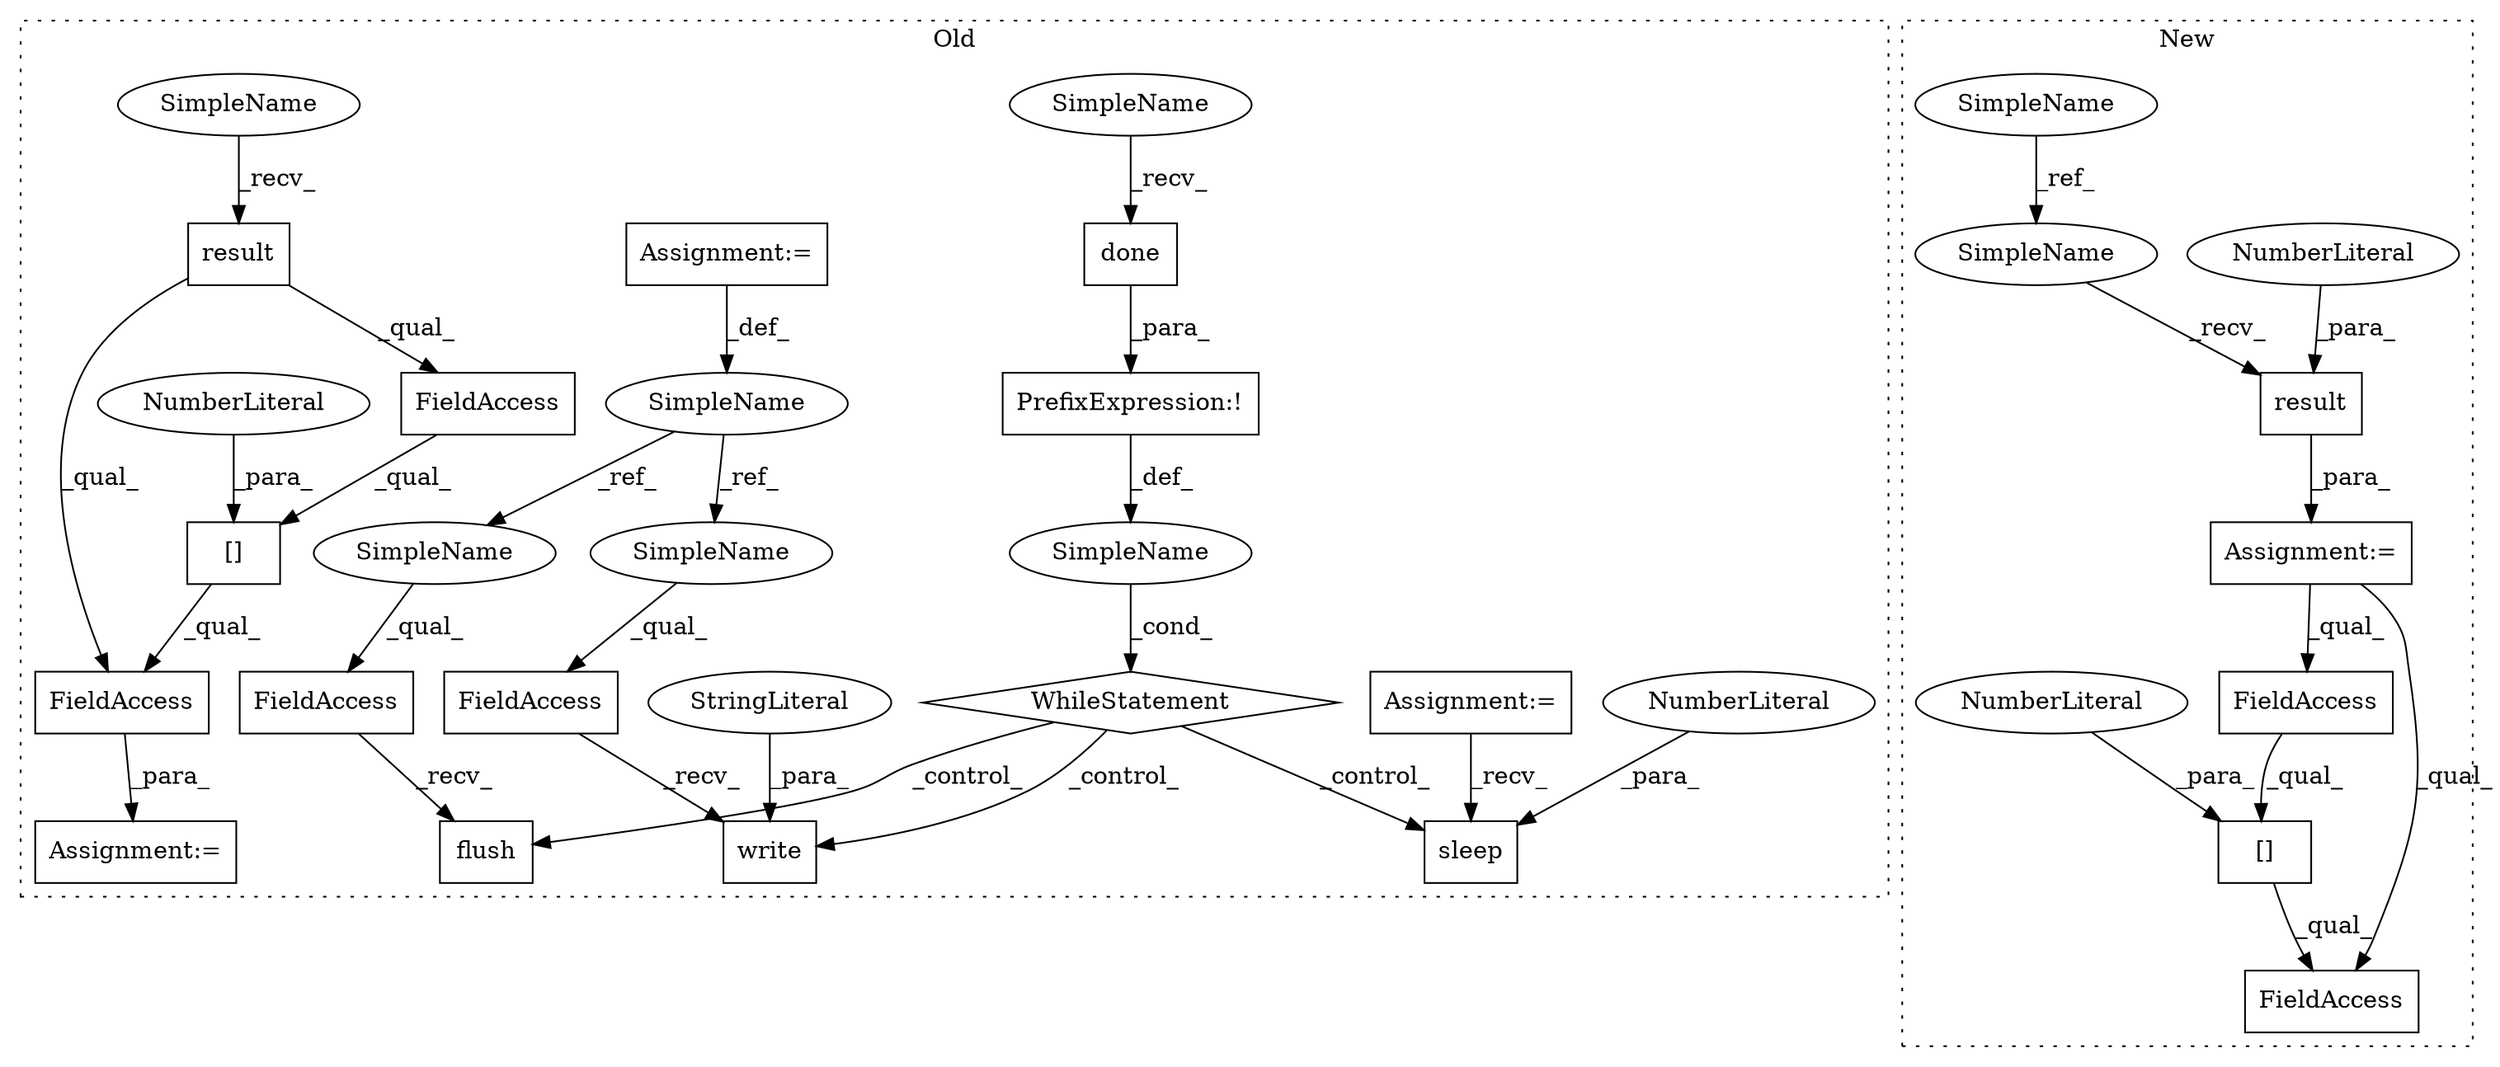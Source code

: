 digraph G {
subgraph cluster0 {
1 [label="flush" a="32" s="11966" l="7" shape="box"];
3 [label="PrefixExpression:!" a="38" s="11899" l="1" shape="box"];
4 [label="sleep" a="32" s="11986,11994" l="6,1" shape="box"];
6 [label="NumberLiteral" a="34" s="11992" l="2" shape="ellipse"];
8 [label="FieldAccess" a="22" s="11955" l="10" shape="box"];
9 [label="SimpleName" a="42" s="" l="" shape="ellipse"];
10 [label="done" a="32" s="11910" l="6" shape="box"];
12 [label="result" a="32" s="12060" l="8" shape="box"];
13 [label="FieldAccess" a="22" s="12050" l="37" shape="box"];
15 [label="write" a="32" s="11937,11946" l="6,1" shape="box"];
16 [label="FieldAccess" a="22" s="11926" l="10" shape="box"];
17 [label="WhileStatement" a="61" s="11892,11916" l="7,2" shape="diamond"];
18 [label="StringLiteral" a="45" s="11943" l="3" shape="ellipse"];
19 [label="Assignment:=" a="7" s="11503" l="4" shape="box"];
20 [label="SimpleName" a="42" s="11557" l="3" shape="ellipse"];
21 [label="Assignment:=" a="7" s="11557" l="3" shape="box"];
23 [label="[]" a="2" s="12050,12089" l="38,1" shape="box"];
24 [label="NumberLiteral" a="34" s="12088" l="1" shape="ellipse"];
27 [label="FieldAccess" a="22" s="12050" l="57" shape="box"];
28 [label="Assignment:=" a="7" s="12049" l="1" shape="box"];
30 [label="SimpleName" a="42" s="11926" l="3" shape="ellipse"];
31 [label="SimpleName" a="42" s="11955" l="3" shape="ellipse"];
32 [label="SimpleName" a="42" s="12050" l="9" shape="ellipse"];
33 [label="SimpleName" a="42" s="11900" l="9" shape="ellipse"];
label = "Old";
style="dotted";
}
subgraph cluster1 {
2 [label="result" a="32" s="11568,11577" l="7,1" shape="box"];
5 [label="NumberLiteral" a="34" s="11575" l="2" shape="ellipse"];
7 [label="FieldAccess" a="22" s="11705" l="25" shape="box"];
11 [label="SimpleName" a="42" s="11431" l="9" shape="ellipse"];
14 [label="Assignment:=" a="7" s="11557" l="1" shape="box"];
22 [label="[]" a="2" s="11705,11732" l="26,1" shape="box"];
25 [label="NumberLiteral" a="34" s="11731" l="1" shape="ellipse"];
26 [label="FieldAccess" a="22" s="11705" l="45" shape="box"];
29 [label="SimpleName" a="42" s="11558" l="9" shape="ellipse"];
label = "New";
style="dotted";
}
2 -> 14 [label="_para_"];
3 -> 9 [label="_def_"];
5 -> 2 [label="_para_"];
6 -> 4 [label="_para_"];
7 -> 22 [label="_qual_"];
8 -> 1 [label="_recv_"];
9 -> 17 [label="_cond_"];
10 -> 3 [label="_para_"];
11 -> 29 [label="_ref_"];
12 -> 13 [label="_qual_"];
12 -> 27 [label="_qual_"];
13 -> 23 [label="_qual_"];
14 -> 7 [label="_qual_"];
14 -> 26 [label="_qual_"];
16 -> 15 [label="_recv_"];
17 -> 1 [label="_control_"];
17 -> 4 [label="_control_"];
17 -> 15 [label="_control_"];
18 -> 15 [label="_para_"];
19 -> 4 [label="_recv_"];
20 -> 31 [label="_ref_"];
20 -> 30 [label="_ref_"];
21 -> 20 [label="_def_"];
22 -> 26 [label="_qual_"];
23 -> 27 [label="_qual_"];
24 -> 23 [label="_para_"];
25 -> 22 [label="_para_"];
27 -> 28 [label="_para_"];
29 -> 2 [label="_recv_"];
30 -> 16 [label="_qual_"];
31 -> 8 [label="_qual_"];
32 -> 12 [label="_recv_"];
33 -> 10 [label="_recv_"];
}